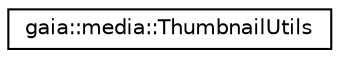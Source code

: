 digraph G
{
  edge [fontname="Helvetica",fontsize="10",labelfontname="Helvetica",labelfontsize="10"];
  node [fontname="Helvetica",fontsize="10",shape=record];
  rankdir=LR;
  Node1 [label="gaia::media::ThumbnailUtils",height=0.2,width=0.4,color="black", fillcolor="white", style="filled",URL="$da/d1c/classgaia_1_1media_1_1_thumbnail_utils.html",tooltip="ThumbnailUtils provides thumbnail generation routines for media provider."];
}
